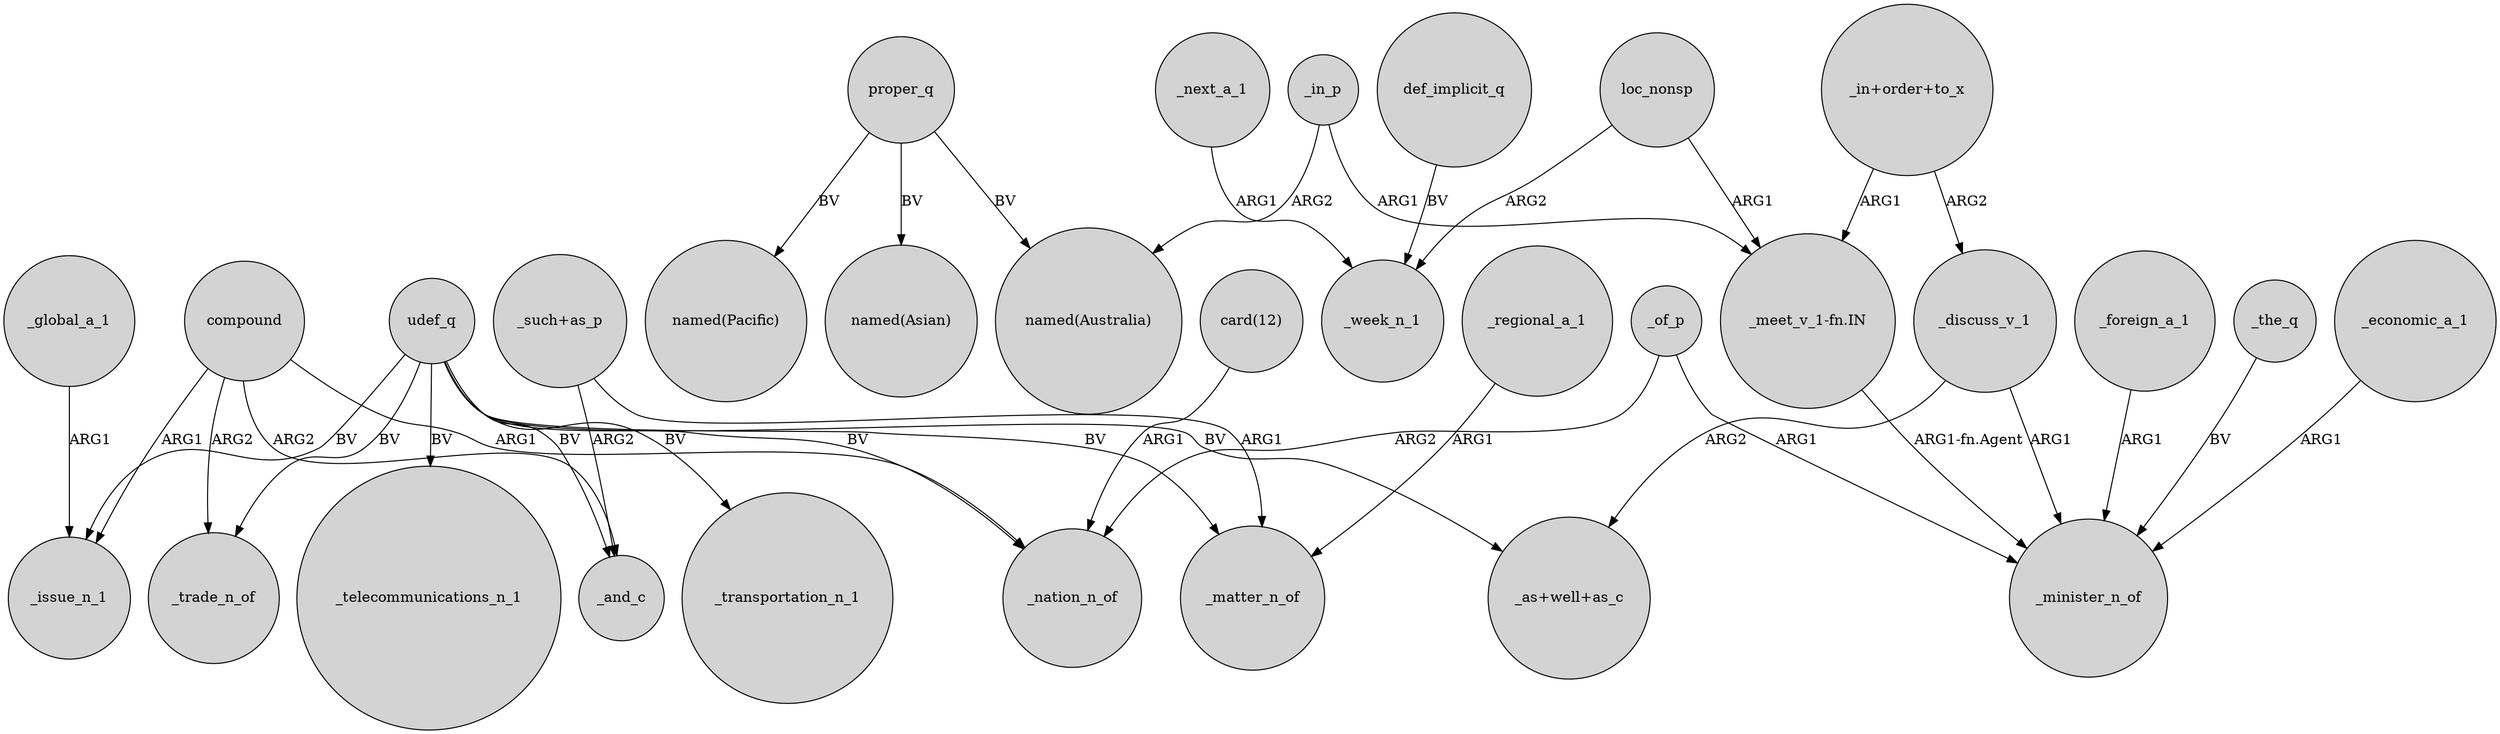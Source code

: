 digraph {
	node [shape=circle style=filled]
	_discuss_v_1 -> "_as+well+as_c" [label=ARG2]
	udef_q -> _trade_n_of [label=BV]
	udef_q -> "_as+well+as_c" [label=BV]
	def_implicit_q -> _week_n_1 [label=BV]
	udef_q -> _transportation_n_1 [label=BV]
	_in_p -> "named(Australia)" [label=ARG2]
	_in_p -> "_meet_v_1-fn.IN" [label=ARG1]
	_discuss_v_1 -> _minister_n_of [label=ARG1]
	_foreign_a_1 -> _minister_n_of [label=ARG1]
	_global_a_1 -> _issue_n_1 [label=ARG1]
	udef_q -> _matter_n_of [label=BV]
	loc_nonsp -> _week_n_1 [label=ARG2]
	_of_p -> _nation_n_of [label=ARG2]
	compound -> _and_c [label=ARG2]
	_the_q -> _minister_n_of [label=BV]
	"_such+as_p" -> _and_c [label=ARG2]
	udef_q -> _nation_n_of [label=BV]
	compound -> _trade_n_of [label=ARG2]
	"_such+as_p" -> _matter_n_of [label=ARG1]
	"card(12)" -> _nation_n_of [label=ARG1]
	udef_q -> _issue_n_1 [label=BV]
	udef_q -> _telecommunications_n_1 [label=BV]
	compound -> _issue_n_1 [label=ARG1]
	_next_a_1 -> _week_n_1 [label=ARG1]
	compound -> _nation_n_of [label=ARG1]
	_regional_a_1 -> _matter_n_of [label=ARG1]
	"_meet_v_1-fn.IN" -> _minister_n_of [label="ARG1-fn.Agent"]
	_of_p -> _minister_n_of [label=ARG1]
	_economic_a_1 -> _minister_n_of [label=ARG1]
	udef_q -> _and_c [label=BV]
	proper_q -> "named(Asian)" [label=BV]
	loc_nonsp -> "_meet_v_1-fn.IN" [label=ARG1]
	"_in+order+to_x" -> "_meet_v_1-fn.IN" [label=ARG1]
	proper_q -> "named(Pacific)" [label=BV]
	proper_q -> "named(Australia)" [label=BV]
	"_in+order+to_x" -> _discuss_v_1 [label=ARG2]
}
